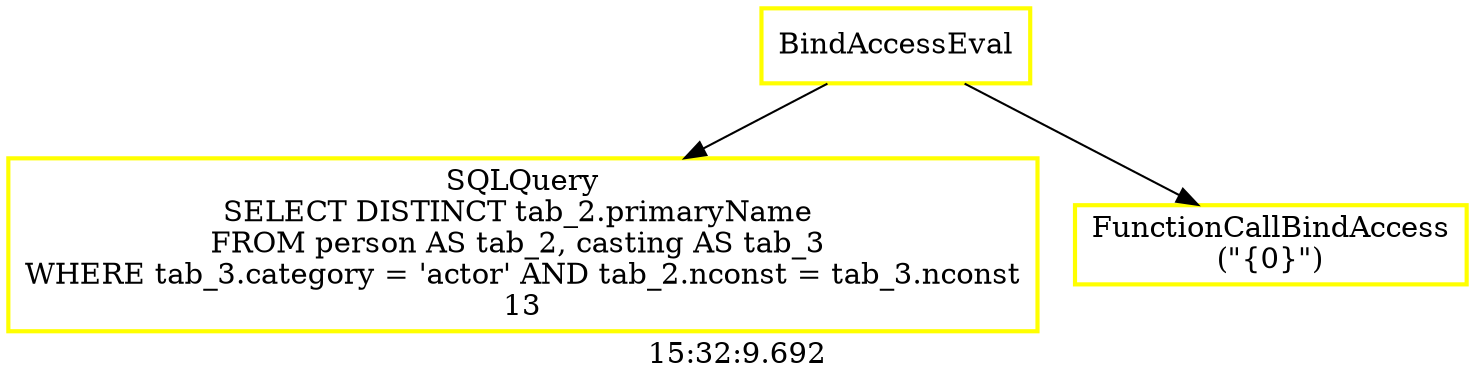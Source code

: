 digraph  g{ graph[label = "15:32:9.692"]
node [shape=rectangle, color=black, fontcolor=black, style=bold] edge [color=black] 0 [label="BindAccessEval", color = yellow] ; 
1 [label="SQLQuery
SELECT DISTINCT tab_2.primaryName 
FROM person AS tab_2, casting AS tab_3 
WHERE tab_3.category = 'actor' AND tab_2.nconst = tab_3.nconst
13", color = yellow] ; 
0 -> 1 ; 
2 [label="FunctionCallBindAccess
(\"{0}\")", color = yellow] ; 
0 -> 2 ; 
}

